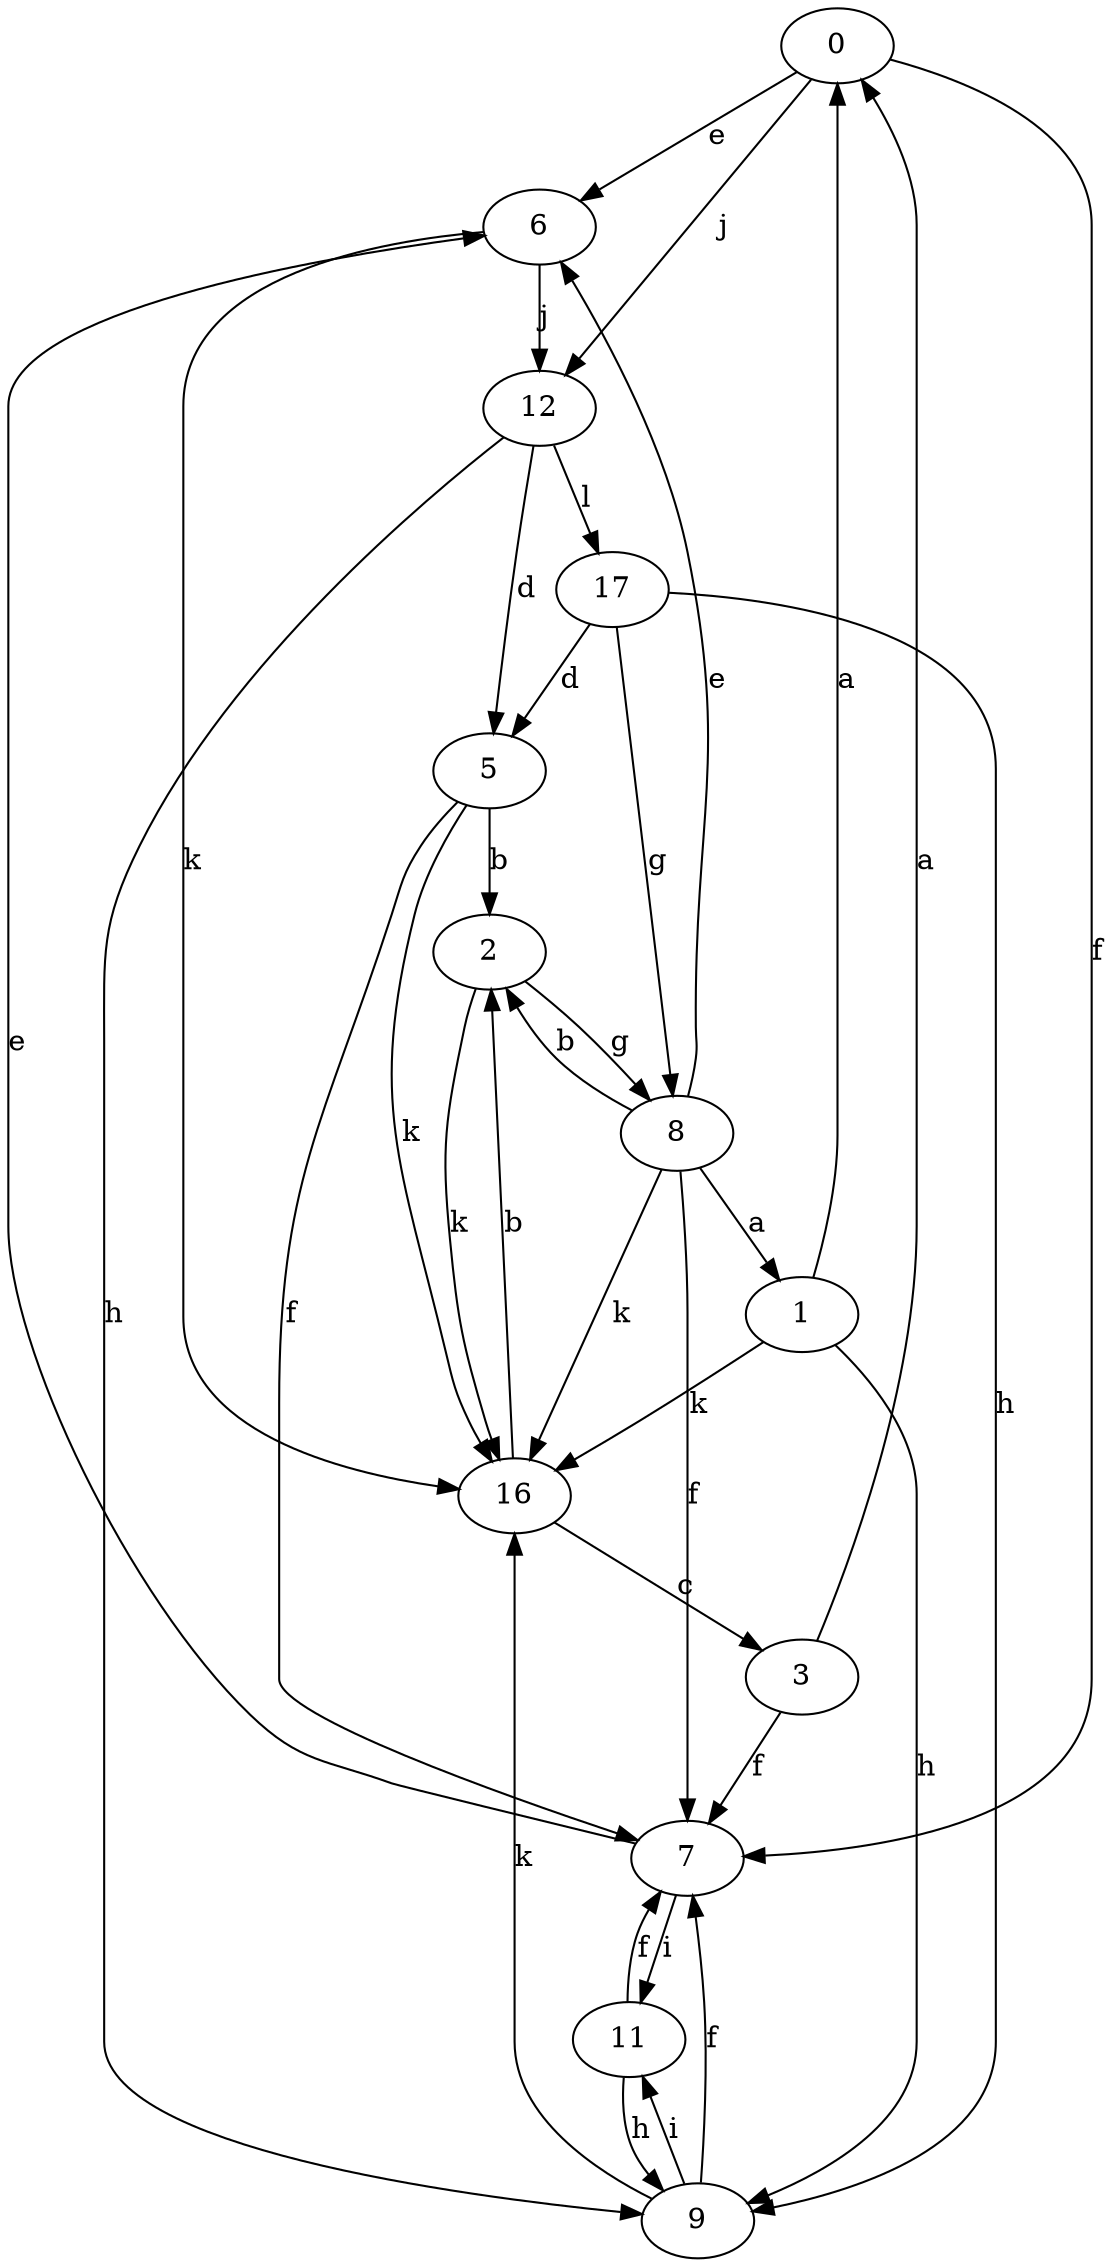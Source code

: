 strict digraph  {
0;
1;
2;
3;
5;
6;
7;
8;
9;
11;
12;
16;
17;
0 -> 6  [label=e];
0 -> 7  [label=f];
0 -> 12  [label=j];
1 -> 0  [label=a];
1 -> 9  [label=h];
1 -> 16  [label=k];
2 -> 8  [label=g];
2 -> 16  [label=k];
3 -> 0  [label=a];
3 -> 7  [label=f];
5 -> 2  [label=b];
5 -> 7  [label=f];
5 -> 16  [label=k];
6 -> 12  [label=j];
6 -> 16  [label=k];
7 -> 6  [label=e];
7 -> 11  [label=i];
8 -> 1  [label=a];
8 -> 2  [label=b];
8 -> 6  [label=e];
8 -> 7  [label=f];
8 -> 16  [label=k];
9 -> 7  [label=f];
9 -> 11  [label=i];
9 -> 16  [label=k];
11 -> 7  [label=f];
11 -> 9  [label=h];
12 -> 5  [label=d];
12 -> 9  [label=h];
12 -> 17  [label=l];
16 -> 2  [label=b];
16 -> 3  [label=c];
17 -> 5  [label=d];
17 -> 8  [label=g];
17 -> 9  [label=h];
}
